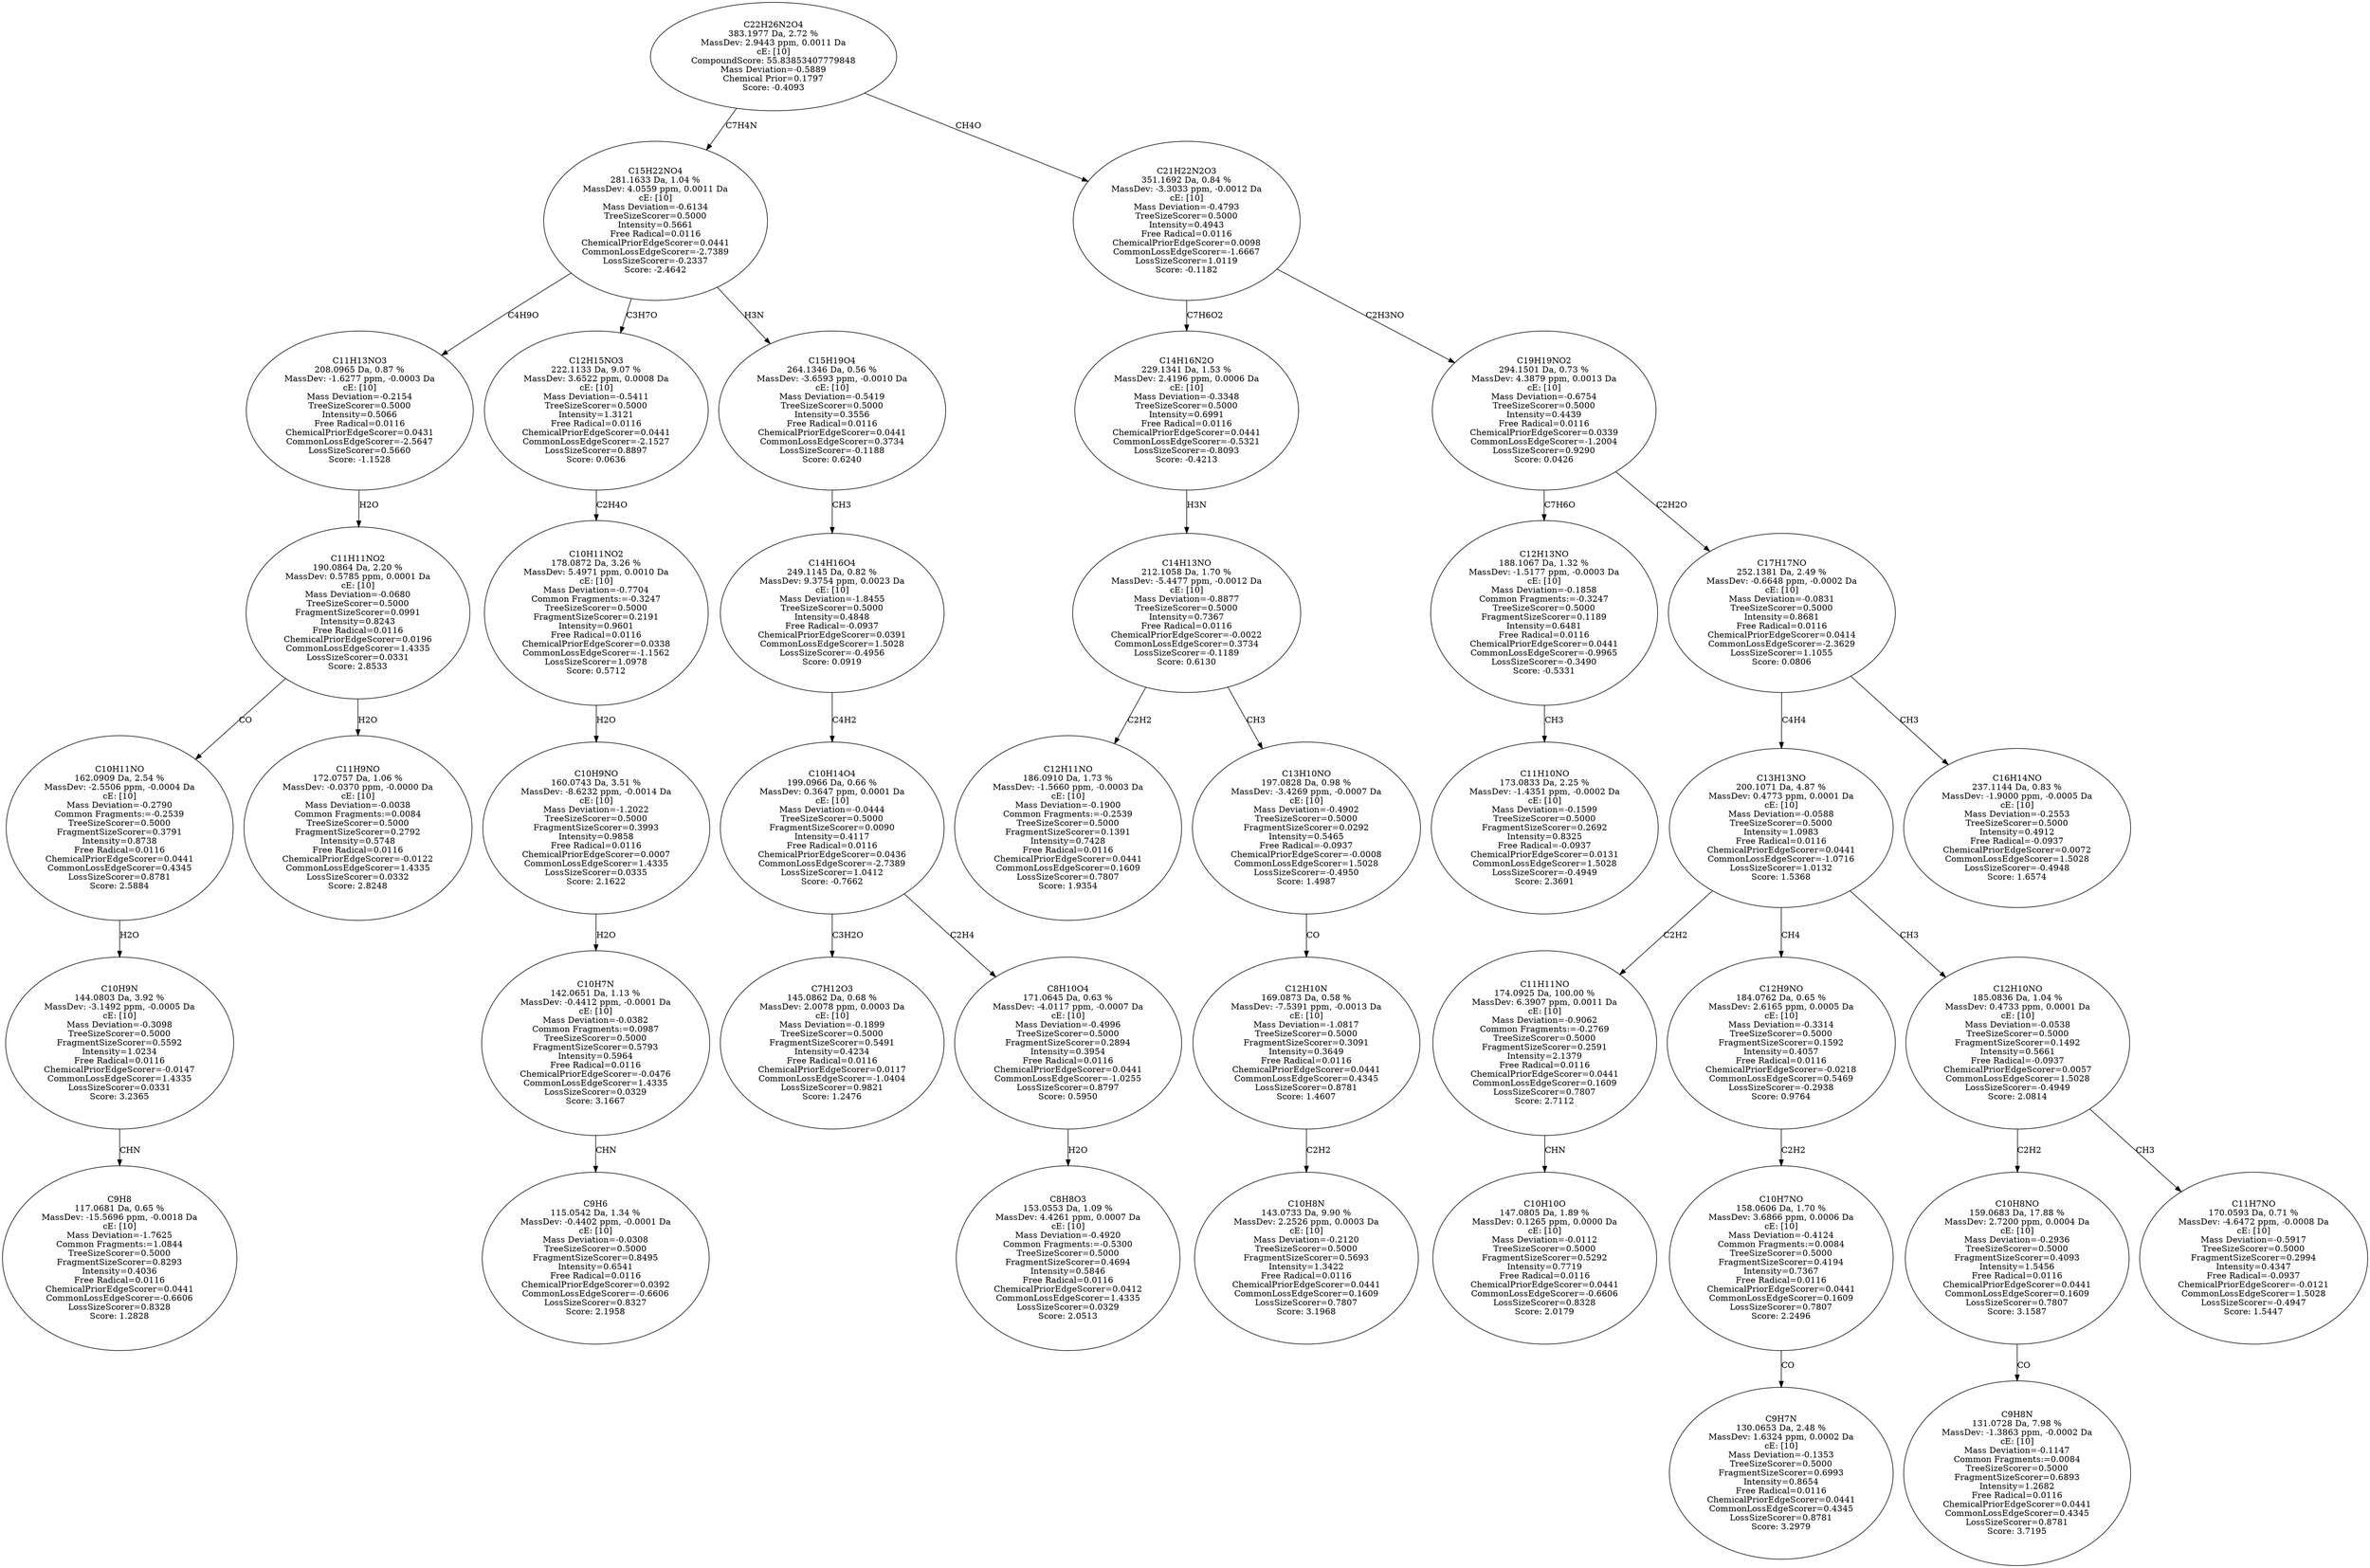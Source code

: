 strict digraph {
v1 [label="C9H8\n117.0681 Da, 0.65 %\nMassDev: -15.5696 ppm, -0.0018 Da\ncE: [10]\nMass Deviation=-1.7625\nCommon Fragments:=1.0844\nTreeSizeScorer=0.5000\nFragmentSizeScorer=0.8293\nIntensity=0.4036\nFree Radical=0.0116\nChemicalPriorEdgeScorer=0.0441\nCommonLossEdgeScorer=-0.6606\nLossSizeScorer=0.8328\nScore: 1.2828"];
v2 [label="C10H9N\n144.0803 Da, 3.92 %\nMassDev: -3.1492 ppm, -0.0005 Da\ncE: [10]\nMass Deviation=-0.3098\nTreeSizeScorer=0.5000\nFragmentSizeScorer=0.5592\nIntensity=1.0234\nFree Radical=0.0116\nChemicalPriorEdgeScorer=-0.0147\nCommonLossEdgeScorer=1.4335\nLossSizeScorer=0.0331\nScore: 3.2365"];
v3 [label="C10H11NO\n162.0909 Da, 2.54 %\nMassDev: -2.5506 ppm, -0.0004 Da\ncE: [10]\nMass Deviation=-0.2790\nCommon Fragments:=-0.2539\nTreeSizeScorer=0.5000\nFragmentSizeScorer=0.3791\nIntensity=0.8738\nFree Radical=0.0116\nChemicalPriorEdgeScorer=0.0441\nCommonLossEdgeScorer=0.4345\nLossSizeScorer=0.8781\nScore: 2.5884"];
v4 [label="C11H9NO\n172.0757 Da, 1.06 %\nMassDev: -0.0370 ppm, -0.0000 Da\ncE: [10]\nMass Deviation=-0.0038\nCommon Fragments:=0.0084\nTreeSizeScorer=0.5000\nFragmentSizeScorer=0.2792\nIntensity=0.5748\nFree Radical=0.0116\nChemicalPriorEdgeScorer=-0.0122\nCommonLossEdgeScorer=1.4335\nLossSizeScorer=0.0332\nScore: 2.8248"];
v5 [label="C11H11NO2\n190.0864 Da, 2.20 %\nMassDev: 0.5785 ppm, 0.0001 Da\ncE: [10]\nMass Deviation=-0.0680\nTreeSizeScorer=0.5000\nFragmentSizeScorer=0.0991\nIntensity=0.8243\nFree Radical=0.0116\nChemicalPriorEdgeScorer=0.0196\nCommonLossEdgeScorer=1.4335\nLossSizeScorer=0.0331\nScore: 2.8533"];
v6 [label="C11H13NO3\n208.0965 Da, 0.87 %\nMassDev: -1.6277 ppm, -0.0003 Da\ncE: [10]\nMass Deviation=-0.2154\nTreeSizeScorer=0.5000\nIntensity=0.5066\nFree Radical=0.0116\nChemicalPriorEdgeScorer=0.0431\nCommonLossEdgeScorer=-2.5647\nLossSizeScorer=0.5660\nScore: -1.1528"];
v7 [label="C9H6\n115.0542 Da, 1.34 %\nMassDev: -0.4402 ppm, -0.0001 Da\ncE: [10]\nMass Deviation=-0.0308\nTreeSizeScorer=0.5000\nFragmentSizeScorer=0.8495\nIntensity=0.6541\nFree Radical=0.0116\nChemicalPriorEdgeScorer=0.0392\nCommonLossEdgeScorer=-0.6606\nLossSizeScorer=0.8327\nScore: 2.1958"];
v8 [label="C10H7N\n142.0651 Da, 1.13 %\nMassDev: -0.4412 ppm, -0.0001 Da\ncE: [10]\nMass Deviation=-0.0382\nCommon Fragments:=0.0987\nTreeSizeScorer=0.5000\nFragmentSizeScorer=0.5793\nIntensity=0.5964\nFree Radical=0.0116\nChemicalPriorEdgeScorer=-0.0476\nCommonLossEdgeScorer=1.4335\nLossSizeScorer=0.0329\nScore: 3.1667"];
v9 [label="C10H9NO\n160.0743 Da, 3.51 %\nMassDev: -8.6232 ppm, -0.0014 Da\ncE: [10]\nMass Deviation=-1.2022\nTreeSizeScorer=0.5000\nFragmentSizeScorer=0.3993\nIntensity=0.9858\nFree Radical=0.0116\nChemicalPriorEdgeScorer=0.0007\nCommonLossEdgeScorer=1.4335\nLossSizeScorer=0.0335\nScore: 2.1622"];
v10 [label="C10H11NO2\n178.0872 Da, 3.26 %\nMassDev: 5.4971 ppm, 0.0010 Da\ncE: [10]\nMass Deviation=-0.7704\nCommon Fragments:=-0.3247\nTreeSizeScorer=0.5000\nFragmentSizeScorer=0.2191\nIntensity=0.9601\nFree Radical=0.0116\nChemicalPriorEdgeScorer=0.0338\nCommonLossEdgeScorer=-1.1562\nLossSizeScorer=1.0978\nScore: 0.5712"];
v11 [label="C12H15NO3\n222.1133 Da, 9.07 %\nMassDev: 3.6522 ppm, 0.0008 Da\ncE: [10]\nMass Deviation=-0.5411\nTreeSizeScorer=0.5000\nIntensity=1.3121\nFree Radical=0.0116\nChemicalPriorEdgeScorer=0.0441\nCommonLossEdgeScorer=-2.1527\nLossSizeScorer=0.8897\nScore: 0.0636"];
v12 [label="C7H12O3\n145.0862 Da, 0.68 %\nMassDev: 2.0078 ppm, 0.0003 Da\ncE: [10]\nMass Deviation=-0.1899\nTreeSizeScorer=0.5000\nFragmentSizeScorer=0.5491\nIntensity=0.4234\nFree Radical=0.0116\nChemicalPriorEdgeScorer=0.0117\nCommonLossEdgeScorer=-1.0404\nLossSizeScorer=0.9821\nScore: 1.2476"];
v13 [label="C8H8O3\n153.0553 Da, 1.09 %\nMassDev: 4.4261 ppm, 0.0007 Da\ncE: [10]\nMass Deviation=-0.4920\nCommon Fragments:=-0.5300\nTreeSizeScorer=0.5000\nFragmentSizeScorer=0.4694\nIntensity=0.5846\nFree Radical=0.0116\nChemicalPriorEdgeScorer=0.0412\nCommonLossEdgeScorer=1.4335\nLossSizeScorer=0.0329\nScore: 2.0513"];
v14 [label="C8H10O4\n171.0645 Da, 0.63 %\nMassDev: -4.0117 ppm, -0.0007 Da\ncE: [10]\nMass Deviation=-0.4996\nTreeSizeScorer=0.5000\nFragmentSizeScorer=0.2894\nIntensity=0.3954\nFree Radical=0.0116\nChemicalPriorEdgeScorer=0.0441\nCommonLossEdgeScorer=-1.0255\nLossSizeScorer=0.8797\nScore: 0.5950"];
v15 [label="C10H14O4\n199.0966 Da, 0.66 %\nMassDev: 0.3647 ppm, 0.0001 Da\ncE: [10]\nMass Deviation=-0.0444\nTreeSizeScorer=0.5000\nFragmentSizeScorer=0.0090\nIntensity=0.4117\nFree Radical=0.0116\nChemicalPriorEdgeScorer=0.0436\nCommonLossEdgeScorer=-2.7389\nLossSizeScorer=1.0412\nScore: -0.7662"];
v16 [label="C14H16O4\n249.1145 Da, 0.82 %\nMassDev: 9.3754 ppm, 0.0023 Da\ncE: [10]\nMass Deviation=-1.8455\nTreeSizeScorer=0.5000\nIntensity=0.4848\nFree Radical=-0.0937\nChemicalPriorEdgeScorer=0.0391\nCommonLossEdgeScorer=1.5028\nLossSizeScorer=-0.4956\nScore: 0.0919"];
v17 [label="C15H19O4\n264.1346 Da, 0.56 %\nMassDev: -3.6593 ppm, -0.0010 Da\ncE: [10]\nMass Deviation=-0.5419\nTreeSizeScorer=0.5000\nIntensity=0.3556\nFree Radical=0.0116\nChemicalPriorEdgeScorer=0.0441\nCommonLossEdgeScorer=0.3734\nLossSizeScorer=-0.1188\nScore: 0.6240"];
v18 [label="C15H22NO4\n281.1633 Da, 1.04 %\nMassDev: 4.0559 ppm, 0.0011 Da\ncE: [10]\nMass Deviation=-0.6134\nTreeSizeScorer=0.5000\nIntensity=0.5661\nFree Radical=0.0116\nChemicalPriorEdgeScorer=0.0441\nCommonLossEdgeScorer=-2.7389\nLossSizeScorer=-0.2337\nScore: -2.4642"];
v19 [label="C12H11NO\n186.0910 Da, 1.73 %\nMassDev: -1.5660 ppm, -0.0003 Da\ncE: [10]\nMass Deviation=-0.1900\nCommon Fragments:=-0.2539\nTreeSizeScorer=0.5000\nFragmentSizeScorer=0.1391\nIntensity=0.7428\nFree Radical=0.0116\nChemicalPriorEdgeScorer=0.0441\nCommonLossEdgeScorer=0.1609\nLossSizeScorer=0.7807\nScore: 1.9354"];
v20 [label="C10H8N\n143.0733 Da, 9.90 %\nMassDev: 2.2526 ppm, 0.0003 Da\ncE: [10]\nMass Deviation=-0.2120\nTreeSizeScorer=0.5000\nFragmentSizeScorer=0.5693\nIntensity=1.3422\nFree Radical=0.0116\nChemicalPriorEdgeScorer=0.0441\nCommonLossEdgeScorer=0.1609\nLossSizeScorer=0.7807\nScore: 3.1968"];
v21 [label="C12H10N\n169.0873 Da, 0.58 %\nMassDev: -7.5391 ppm, -0.0013 Da\ncE: [10]\nMass Deviation=-1.0817\nTreeSizeScorer=0.5000\nFragmentSizeScorer=0.3091\nIntensity=0.3649\nFree Radical=0.0116\nChemicalPriorEdgeScorer=0.0441\nCommonLossEdgeScorer=0.4345\nLossSizeScorer=0.8781\nScore: 1.4607"];
v22 [label="C13H10NO\n197.0828 Da, 0.98 %\nMassDev: -3.4269 ppm, -0.0007 Da\ncE: [10]\nMass Deviation=-0.4902\nTreeSizeScorer=0.5000\nFragmentSizeScorer=0.0292\nIntensity=0.5465\nFree Radical=-0.0937\nChemicalPriorEdgeScorer=-0.0008\nCommonLossEdgeScorer=1.5028\nLossSizeScorer=-0.4950\nScore: 1.4987"];
v23 [label="C14H13NO\n212.1058 Da, 1.70 %\nMassDev: -5.4477 ppm, -0.0012 Da\ncE: [10]\nMass Deviation=-0.8877\nTreeSizeScorer=0.5000\nIntensity=0.7367\nFree Radical=0.0116\nChemicalPriorEdgeScorer=-0.0022\nCommonLossEdgeScorer=0.3734\nLossSizeScorer=-0.1189\nScore: 0.6130"];
v24 [label="C14H16N2O\n229.1341 Da, 1.53 %\nMassDev: 2.4196 ppm, 0.0006 Da\ncE: [10]\nMass Deviation=-0.3348\nTreeSizeScorer=0.5000\nIntensity=0.6991\nFree Radical=0.0116\nChemicalPriorEdgeScorer=0.0441\nCommonLossEdgeScorer=-0.5321\nLossSizeScorer=-0.8093\nScore: -0.4213"];
v25 [label="C11H10NO\n173.0833 Da, 2.25 %\nMassDev: -1.4351 ppm, -0.0002 Da\ncE: [10]\nMass Deviation=-0.1599\nTreeSizeScorer=0.5000\nFragmentSizeScorer=0.2692\nIntensity=0.8325\nFree Radical=-0.0937\nChemicalPriorEdgeScorer=0.0131\nCommonLossEdgeScorer=1.5028\nLossSizeScorer=-0.4949\nScore: 2.3691"];
v26 [label="C12H13NO\n188.1067 Da, 1.32 %\nMassDev: -1.5177 ppm, -0.0003 Da\ncE: [10]\nMass Deviation=-0.1858\nCommon Fragments:=-0.3247\nTreeSizeScorer=0.5000\nFragmentSizeScorer=0.1189\nIntensity=0.6481\nFree Radical=0.0116\nChemicalPriorEdgeScorer=0.0441\nCommonLossEdgeScorer=-0.9965\nLossSizeScorer=-0.3490\nScore: -0.5331"];
v27 [label="C10H10O\n147.0805 Da, 1.89 %\nMassDev: 0.1265 ppm, 0.0000 Da\ncE: [10]\nMass Deviation=-0.0112\nTreeSizeScorer=0.5000\nFragmentSizeScorer=0.5292\nIntensity=0.7719\nFree Radical=0.0116\nChemicalPriorEdgeScorer=0.0441\nCommonLossEdgeScorer=-0.6606\nLossSizeScorer=0.8328\nScore: 2.0179"];
v28 [label="C11H11NO\n174.0925 Da, 100.00 %\nMassDev: 6.3907 ppm, 0.0011 Da\ncE: [10]\nMass Deviation=-0.9062\nCommon Fragments:=-0.2769\nTreeSizeScorer=0.5000\nFragmentSizeScorer=0.2591\nIntensity=2.1379\nFree Radical=0.0116\nChemicalPriorEdgeScorer=0.0441\nCommonLossEdgeScorer=0.1609\nLossSizeScorer=0.7807\nScore: 2.7112"];
v29 [label="C9H7N\n130.0653 Da, 2.48 %\nMassDev: 1.6324 ppm, 0.0002 Da\ncE: [10]\nMass Deviation=-0.1353\nTreeSizeScorer=0.5000\nFragmentSizeScorer=0.6993\nIntensity=0.8654\nFree Radical=0.0116\nChemicalPriorEdgeScorer=0.0441\nCommonLossEdgeScorer=0.4345\nLossSizeScorer=0.8781\nScore: 3.2979"];
v30 [label="C10H7NO\n158.0606 Da, 1.70 %\nMassDev: 3.6866 ppm, 0.0006 Da\ncE: [10]\nMass Deviation=-0.4124\nCommon Fragments:=0.0084\nTreeSizeScorer=0.5000\nFragmentSizeScorer=0.4194\nIntensity=0.7367\nFree Radical=0.0116\nChemicalPriorEdgeScorer=0.0441\nCommonLossEdgeScorer=0.1609\nLossSizeScorer=0.7807\nScore: 2.2496"];
v31 [label="C12H9NO\n184.0762 Da, 0.65 %\nMassDev: 2.6165 ppm, 0.0005 Da\ncE: [10]\nMass Deviation=-0.3314\nTreeSizeScorer=0.5000\nFragmentSizeScorer=0.1592\nIntensity=0.4057\nFree Radical=0.0116\nChemicalPriorEdgeScorer=-0.0218\nCommonLossEdgeScorer=0.5469\nLossSizeScorer=-0.2938\nScore: 0.9764"];
v32 [label="C9H8N\n131.0728 Da, 7.98 %\nMassDev: -1.3863 ppm, -0.0002 Da\ncE: [10]\nMass Deviation=-0.1147\nCommon Fragments:=0.0084\nTreeSizeScorer=0.5000\nFragmentSizeScorer=0.6893\nIntensity=1.2682\nFree Radical=0.0116\nChemicalPriorEdgeScorer=0.0441\nCommonLossEdgeScorer=0.4345\nLossSizeScorer=0.8781\nScore: 3.7195"];
v33 [label="C10H8NO\n159.0683 Da, 17.88 %\nMassDev: 2.7200 ppm, 0.0004 Da\ncE: [10]\nMass Deviation=-0.2936\nTreeSizeScorer=0.5000\nFragmentSizeScorer=0.4093\nIntensity=1.5456\nFree Radical=0.0116\nChemicalPriorEdgeScorer=0.0441\nCommonLossEdgeScorer=0.1609\nLossSizeScorer=0.7807\nScore: 3.1587"];
v34 [label="C11H7NO\n170.0593 Da, 0.71 %\nMassDev: -4.6472 ppm, -0.0008 Da\ncE: [10]\nMass Deviation=-0.5917\nTreeSizeScorer=0.5000\nFragmentSizeScorer=0.2994\nIntensity=0.4347\nFree Radical=-0.0937\nChemicalPriorEdgeScorer=-0.0121\nCommonLossEdgeScorer=1.5028\nLossSizeScorer=-0.4947\nScore: 1.5447"];
v35 [label="C12H10NO\n185.0836 Da, 1.04 %\nMassDev: 0.4733 ppm, 0.0001 Da\ncE: [10]\nMass Deviation=-0.0538\nTreeSizeScorer=0.5000\nFragmentSizeScorer=0.1492\nIntensity=0.5661\nFree Radical=-0.0937\nChemicalPriorEdgeScorer=0.0057\nCommonLossEdgeScorer=1.5028\nLossSizeScorer=-0.4949\nScore: 2.0814"];
v36 [label="C13H13NO\n200.1071 Da, 4.87 %\nMassDev: 0.4773 ppm, 0.0001 Da\ncE: [10]\nMass Deviation=-0.0588\nTreeSizeScorer=0.5000\nIntensity=1.0983\nFree Radical=0.0116\nChemicalPriorEdgeScorer=0.0441\nCommonLossEdgeScorer=-1.0716\nLossSizeScorer=1.0132\nScore: 1.5368"];
v37 [label="C16H14NO\n237.1144 Da, 0.83 %\nMassDev: -1.9000 ppm, -0.0005 Da\ncE: [10]\nMass Deviation=-0.2553\nTreeSizeScorer=0.5000\nIntensity=0.4912\nFree Radical=-0.0937\nChemicalPriorEdgeScorer=0.0072\nCommonLossEdgeScorer=1.5028\nLossSizeScorer=-0.4948\nScore: 1.6574"];
v38 [label="C17H17NO\n252.1381 Da, 2.49 %\nMassDev: -0.6648 ppm, -0.0002 Da\ncE: [10]\nMass Deviation=-0.0831\nTreeSizeScorer=0.5000\nIntensity=0.8681\nFree Radical=0.0116\nChemicalPriorEdgeScorer=0.0414\nCommonLossEdgeScorer=-2.3629\nLossSizeScorer=1.1055\nScore: 0.0806"];
v39 [label="C19H19NO2\n294.1501 Da, 0.73 %\nMassDev: 4.3879 ppm, 0.0013 Da\ncE: [10]\nMass Deviation=-0.6754\nTreeSizeScorer=0.5000\nIntensity=0.4439\nFree Radical=0.0116\nChemicalPriorEdgeScorer=0.0339\nCommonLossEdgeScorer=-1.2004\nLossSizeScorer=0.9290\nScore: 0.0426"];
v40 [label="C21H22N2O3\n351.1692 Da, 0.84 %\nMassDev: -3.3033 ppm, -0.0012 Da\ncE: [10]\nMass Deviation=-0.4793\nTreeSizeScorer=0.5000\nIntensity=0.4943\nFree Radical=0.0116\nChemicalPriorEdgeScorer=0.0098\nCommonLossEdgeScorer=-1.6667\nLossSizeScorer=1.0119\nScore: -0.1182"];
v41 [label="C22H26N2O4\n383.1977 Da, 2.72 %\nMassDev: 2.9443 ppm, 0.0011 Da\ncE: [10]\nCompoundScore: 55.83853407779848\nMass Deviation=-0.5889\nChemical Prior=0.1797\nScore: -0.4093"];
v2 -> v1 [label="CHN"];
v3 -> v2 [label="H2O"];
v5 -> v3 [label="CO"];
v5 -> v4 [label="H2O"];
v6 -> v5 [label="H2O"];
v18 -> v6 [label="C4H9O"];
v8 -> v7 [label="CHN"];
v9 -> v8 [label="H2O"];
v10 -> v9 [label="H2O"];
v11 -> v10 [label="C2H4O"];
v18 -> v11 [label="C3H7O"];
v15 -> v12 [label="C3H2O"];
v14 -> v13 [label="H2O"];
v15 -> v14 [label="C2H4"];
v16 -> v15 [label="C4H2"];
v17 -> v16 [label="CH3"];
v18 -> v17 [label="H3N"];
v41 -> v18 [label="C7H4N"];
v23 -> v19 [label="C2H2"];
v21 -> v20 [label="C2H2"];
v22 -> v21 [label="CO"];
v23 -> v22 [label="CH3"];
v24 -> v23 [label="H3N"];
v40 -> v24 [label="C7H6O2"];
v26 -> v25 [label="CH3"];
v39 -> v26 [label="C7H6O"];
v28 -> v27 [label="CHN"];
v36 -> v28 [label="C2H2"];
v30 -> v29 [label="CO"];
v31 -> v30 [label="C2H2"];
v36 -> v31 [label="CH4"];
v33 -> v32 [label="CO"];
v35 -> v33 [label="C2H2"];
v35 -> v34 [label="CH3"];
v36 -> v35 [label="CH3"];
v38 -> v36 [label="C4H4"];
v38 -> v37 [label="CH3"];
v39 -> v38 [label="C2H2O"];
v40 -> v39 [label="C2H3NO"];
v41 -> v40 [label="CH4O"];
}